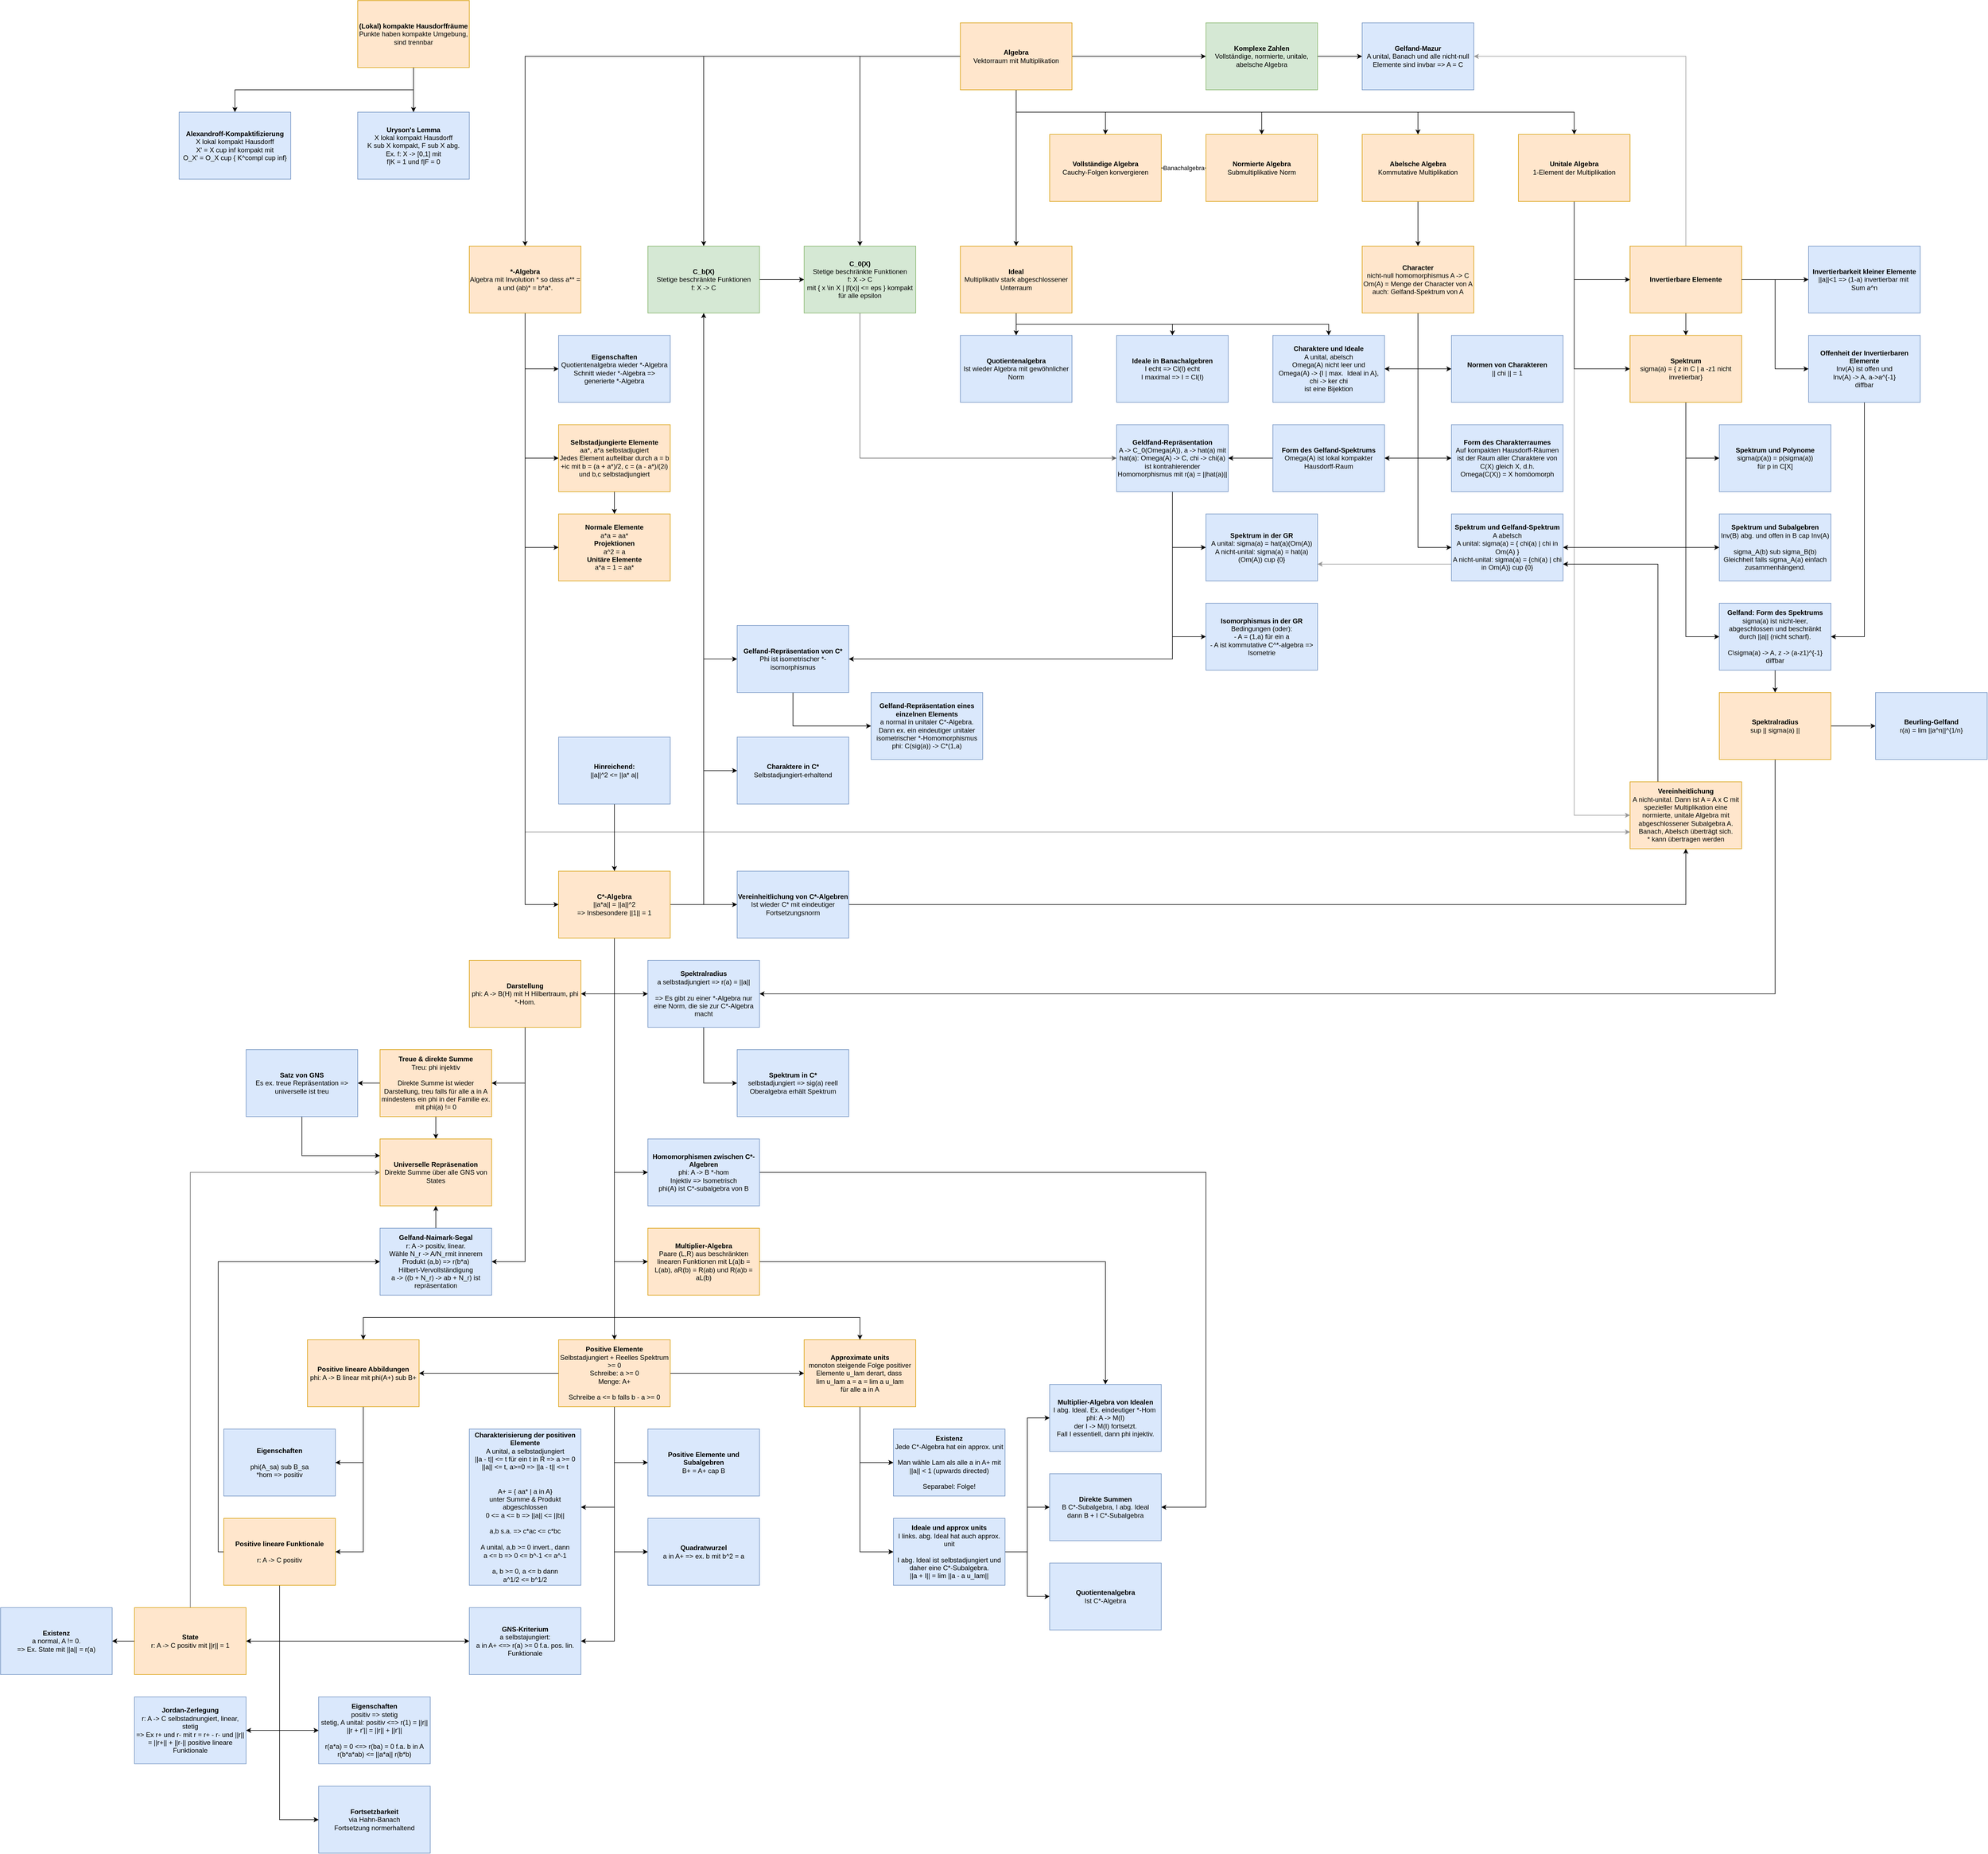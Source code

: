 <mxfile>
    <diagram name="Page-1" id="dF9zNiTmWV5NtSTJ6i_N">
        <mxGraphModel dx="3049" dy="997" grid="1" gridSize="10" guides="1" tooltips="1" connect="1" arrows="1" fold="1" page="1" pageScale="1" pageWidth="827" pageHeight="1169" math="0" shadow="0">
            <root>
                <mxCell id="0"/>
                <mxCell id="1" parent="0"/>
                <mxCell id="5iDYhahTG-n2GmT-U_uV-81" style="edgeStyle=orthogonalEdgeStyle;rounded=0;orthogonalLoop=1;jettySize=auto;html=1;exitX=0.5;exitY=1;exitDx=0;exitDy=0;entryX=0;entryY=0.5;entryDx=0;entryDy=0;strokeColor=#999999;" parent="1" source="5iDYhahTG-n2GmT-U_uV-4" target="5iDYhahTG-n2GmT-U_uV-80" edge="1">
                    <mxGeometry relative="1" as="geometry"/>
                </mxCell>
                <mxCell id="5iDYhahTG-n2GmT-U_uV-39" style="edgeStyle=orthogonalEdgeStyle;rounded=0;orthogonalLoop=1;jettySize=auto;html=1;exitX=0.5;exitY=0;exitDx=0;exitDy=0;entryX=1;entryY=0.5;entryDx=0;entryDy=0;strokeColor=#999999;" parent="1" source="5iDYhahTG-n2GmT-U_uV-19" target="5iDYhahTG-n2GmT-U_uV-37" edge="1">
                    <mxGeometry relative="1" as="geometry"/>
                </mxCell>
                <mxCell id="5iDYhahTG-n2GmT-U_uV-7" style="edgeStyle=orthogonalEdgeStyle;rounded=0;orthogonalLoop=1;jettySize=auto;html=1;exitX=0.5;exitY=1;exitDx=0;exitDy=0;entryX=0.5;entryY=0;entryDx=0;entryDy=0;" parent="1" source="5iDYhahTG-n2GmT-U_uV-2" target="5iDYhahTG-n2GmT-U_uV-6" edge="1">
                    <mxGeometry relative="1" as="geometry"/>
                </mxCell>
                <mxCell id="5iDYhahTG-n2GmT-U_uV-8" style="edgeStyle=orthogonalEdgeStyle;rounded=0;orthogonalLoop=1;jettySize=auto;html=1;exitX=0.5;exitY=1;exitDx=0;exitDy=0;entryX=0.5;entryY=0;entryDx=0;entryDy=0;" parent="1" source="5iDYhahTG-n2GmT-U_uV-2" target="5iDYhahTG-n2GmT-U_uV-3" edge="1">
                    <mxGeometry relative="1" as="geometry"/>
                </mxCell>
                <mxCell id="5iDYhahTG-n2GmT-U_uV-9" style="edgeStyle=orthogonalEdgeStyle;rounded=0;orthogonalLoop=1;jettySize=auto;html=1;exitX=0.5;exitY=1;exitDx=0;exitDy=0;entryX=0.5;entryY=0;entryDx=0;entryDy=0;" parent="1" source="5iDYhahTG-n2GmT-U_uV-2" target="5iDYhahTG-n2GmT-U_uV-4" edge="1">
                    <mxGeometry relative="1" as="geometry"/>
                </mxCell>
                <mxCell id="5iDYhahTG-n2GmT-U_uV-10" style="edgeStyle=orthogonalEdgeStyle;rounded=0;orthogonalLoop=1;jettySize=auto;html=1;exitX=0.5;exitY=1;exitDx=0;exitDy=0;entryX=0.5;entryY=0;entryDx=0;entryDy=0;" parent="1" source="5iDYhahTG-n2GmT-U_uV-2" target="5iDYhahTG-n2GmT-U_uV-5" edge="1">
                    <mxGeometry relative="1" as="geometry"/>
                </mxCell>
                <mxCell id="5iDYhahTG-n2GmT-U_uV-16" style="edgeStyle=orthogonalEdgeStyle;rounded=0;orthogonalLoop=1;jettySize=auto;html=1;exitX=0.5;exitY=1;exitDx=0;exitDy=0;entryX=0.5;entryY=0;entryDx=0;entryDy=0;" parent="1" source="5iDYhahTG-n2GmT-U_uV-2" target="5iDYhahTG-n2GmT-U_uV-15" edge="1">
                    <mxGeometry relative="1" as="geometry"/>
                </mxCell>
                <mxCell id="5iDYhahTG-n2GmT-U_uV-36" style="edgeStyle=orthogonalEdgeStyle;rounded=0;orthogonalLoop=1;jettySize=auto;html=1;exitX=1;exitY=0.5;exitDx=0;exitDy=0;entryX=0;entryY=0.5;entryDx=0;entryDy=0;" parent="1" source="5iDYhahTG-n2GmT-U_uV-2" target="5iDYhahTG-n2GmT-U_uV-35" edge="1">
                    <mxGeometry relative="1" as="geometry"/>
                </mxCell>
                <mxCell id="5iDYhahTG-n2GmT-U_uV-46" style="edgeStyle=orthogonalEdgeStyle;rounded=0;orthogonalLoop=1;jettySize=auto;html=1;exitX=0;exitY=0.5;exitDx=0;exitDy=0;entryX=0.5;entryY=0;entryDx=0;entryDy=0;" parent="1" source="5iDYhahTG-n2GmT-U_uV-2" target="5iDYhahTG-n2GmT-U_uV-49" edge="1">
                    <mxGeometry relative="1" as="geometry">
                        <mxPoint x="-100" y="520" as="targetPoint"/>
                    </mxGeometry>
                </mxCell>
                <mxCell id="5iDYhahTG-n2GmT-U_uV-48" style="edgeStyle=orthogonalEdgeStyle;rounded=0;orthogonalLoop=1;jettySize=auto;html=1;exitX=0;exitY=0.5;exitDx=0;exitDy=0;entryX=0.5;entryY=0;entryDx=0;entryDy=0;" parent="1" source="5iDYhahTG-n2GmT-U_uV-2" target="5iDYhahTG-n2GmT-U_uV-47" edge="1">
                    <mxGeometry relative="1" as="geometry"/>
                </mxCell>
                <mxCell id="29DH_wFcI-IRwRgDiUtB-2" style="edgeStyle=orthogonalEdgeStyle;rounded=0;orthogonalLoop=1;jettySize=auto;html=1;exitX=0;exitY=0.5;exitDx=0;exitDy=0;entryX=0.5;entryY=0;entryDx=0;entryDy=0;" parent="1" source="5iDYhahTG-n2GmT-U_uV-2" target="29DH_wFcI-IRwRgDiUtB-1" edge="1">
                    <mxGeometry relative="1" as="geometry"/>
                </mxCell>
                <mxCell id="5iDYhahTG-n2GmT-U_uV-2" value="&lt;b&gt;Algebra&lt;br&gt;&lt;/b&gt;Vektorraum mit Multiplikation" style="rounded=0;whiteSpace=wrap;html=1;fillColor=#ffe6cc;strokeColor=#d79b00;" parent="1" vertex="1">
                    <mxGeometry x="80" y="120" width="200" height="120" as="geometry"/>
                </mxCell>
                <mxCell id="5iDYhahTG-n2GmT-U_uV-3" value="&lt;b&gt;Normierte Algebra&lt;br&gt;&lt;/b&gt;Submultiplikative Norm" style="rounded=0;whiteSpace=wrap;html=1;fillColor=#ffe6cc;strokeColor=#d79b00;" parent="1" vertex="1">
                    <mxGeometry x="520" y="320" width="200" height="120" as="geometry"/>
                </mxCell>
                <mxCell id="5iDYhahTG-n2GmT-U_uV-20" style="edgeStyle=orthogonalEdgeStyle;rounded=0;orthogonalLoop=1;jettySize=auto;html=1;exitX=0.5;exitY=1;exitDx=0;exitDy=0;entryX=0;entryY=0.5;entryDx=0;entryDy=0;" parent="1" source="5iDYhahTG-n2GmT-U_uV-4" target="5iDYhahTG-n2GmT-U_uV-19" edge="1">
                    <mxGeometry relative="1" as="geometry"/>
                </mxCell>
                <mxCell id="5iDYhahTG-n2GmT-U_uV-23" style="edgeStyle=orthogonalEdgeStyle;rounded=0;orthogonalLoop=1;jettySize=auto;html=1;exitX=0.5;exitY=1;exitDx=0;exitDy=0;entryX=0;entryY=0.5;entryDx=0;entryDy=0;" parent="1" source="5iDYhahTG-n2GmT-U_uV-4" target="5iDYhahTG-n2GmT-U_uV-21" edge="1">
                    <mxGeometry relative="1" as="geometry"/>
                </mxCell>
                <mxCell id="5iDYhahTG-n2GmT-U_uV-4" value="&lt;b&gt;Unitale Algebra&lt;br&gt;&lt;/b&gt;1-Element der Multiplikation" style="rounded=0;whiteSpace=wrap;html=1;fillColor=#ffe6cc;strokeColor=#d79b00;" parent="1" vertex="1">
                    <mxGeometry x="1080" y="320" width="200" height="120" as="geometry"/>
                </mxCell>
                <mxCell id="5iDYhahTG-n2GmT-U_uV-55" style="edgeStyle=orthogonalEdgeStyle;rounded=0;orthogonalLoop=1;jettySize=auto;html=1;exitX=0.5;exitY=1;exitDx=0;exitDy=0;entryX=0.5;entryY=0;entryDx=0;entryDy=0;" parent="1" source="5iDYhahTG-n2GmT-U_uV-5" target="5iDYhahTG-n2GmT-U_uV-54" edge="1">
                    <mxGeometry relative="1" as="geometry"/>
                </mxCell>
                <mxCell id="5iDYhahTG-n2GmT-U_uV-5" value="&lt;b&gt;Abelsche Algebra&lt;br&gt;&lt;/b&gt;Kommutative Multiplikation" style="rounded=0;whiteSpace=wrap;html=1;fillColor=#ffe6cc;strokeColor=#d79b00;" parent="1" vertex="1">
                    <mxGeometry x="800" y="320" width="200" height="120" as="geometry"/>
                </mxCell>
                <mxCell id="5iDYhahTG-n2GmT-U_uV-6" value="&lt;b&gt;Vollständige Algebra&lt;br&gt;&lt;/b&gt;Cauchy-Folgen konvergieren" style="rounded=0;whiteSpace=wrap;html=1;fillColor=#ffe6cc;strokeColor=#d79b00;" parent="1" vertex="1">
                    <mxGeometry x="240" y="320" width="200" height="120" as="geometry"/>
                </mxCell>
                <mxCell id="5iDYhahTG-n2GmT-U_uV-12" value="" style="endArrow=none;html=1;rounded=0;exitX=1;exitY=0.5;exitDx=0;exitDy=0;entryX=0;entryY=0.5;entryDx=0;entryDy=0;" parent="1" source="5iDYhahTG-n2GmT-U_uV-6" target="5iDYhahTG-n2GmT-U_uV-3" edge="1">
                    <mxGeometry width="50" height="50" relative="1" as="geometry">
                        <mxPoint x="480" y="400" as="sourcePoint"/>
                        <mxPoint x="530" y="350" as="targetPoint"/>
                    </mxGeometry>
                </mxCell>
                <mxCell id="5iDYhahTG-n2GmT-U_uV-13" value="Banachalgebra" style="edgeLabel;html=1;align=center;verticalAlign=middle;resizable=0;points=[];" parent="5iDYhahTG-n2GmT-U_uV-12" vertex="1" connectable="0">
                    <mxGeometry x="0.35" y="-1" relative="1" as="geometry">
                        <mxPoint x="-14" y="-1" as="offset"/>
                    </mxGeometry>
                </mxCell>
                <mxCell id="5iDYhahTG-n2GmT-U_uV-87" style="edgeStyle=orthogonalEdgeStyle;rounded=0;orthogonalLoop=1;jettySize=auto;html=1;exitX=0.5;exitY=1;exitDx=0;exitDy=0;entryX=0.5;entryY=0;entryDx=0;entryDy=0;" parent="1" source="5iDYhahTG-n2GmT-U_uV-15" target="5iDYhahTG-n2GmT-U_uV-17" edge="1">
                    <mxGeometry relative="1" as="geometry"/>
                </mxCell>
                <mxCell id="5iDYhahTG-n2GmT-U_uV-88" style="edgeStyle=orthogonalEdgeStyle;rounded=0;orthogonalLoop=1;jettySize=auto;html=1;exitX=0.5;exitY=1;exitDx=0;exitDy=0;entryX=0.5;entryY=0;entryDx=0;entryDy=0;" parent="1" source="5iDYhahTG-n2GmT-U_uV-15" target="5iDYhahTG-n2GmT-U_uV-51" edge="1">
                    <mxGeometry relative="1" as="geometry"/>
                </mxCell>
                <mxCell id="5iDYhahTG-n2GmT-U_uV-89" style="edgeStyle=orthogonalEdgeStyle;rounded=0;orthogonalLoop=1;jettySize=auto;html=1;exitX=0.5;exitY=1;exitDx=0;exitDy=0;entryX=0.5;entryY=0;entryDx=0;entryDy=0;" parent="1" source="5iDYhahTG-n2GmT-U_uV-15" target="5iDYhahTG-n2GmT-U_uV-58" edge="1">
                    <mxGeometry relative="1" as="geometry"/>
                </mxCell>
                <mxCell id="5iDYhahTG-n2GmT-U_uV-15" value="&lt;b&gt;Ideal&lt;br&gt;&lt;/b&gt;Multiplikativ stark abgeschlossener Unterraum" style="rounded=0;whiteSpace=wrap;html=1;fillColor=#ffe6cc;strokeColor=#d79b00;" parent="1" vertex="1">
                    <mxGeometry x="80" y="520" width="200" height="120" as="geometry"/>
                </mxCell>
                <mxCell id="5iDYhahTG-n2GmT-U_uV-17" value="&lt;b&gt;Quotientenalgebra&lt;br&gt;&lt;/b&gt;Ist wieder Algebra mit gewöhnlicher Norm" style="rounded=0;whiteSpace=wrap;html=1;fillColor=#dae8fc;strokeColor=#6c8ebf;" parent="1" vertex="1">
                    <mxGeometry x="80" y="680" width="200" height="120" as="geometry"/>
                </mxCell>
                <mxCell id="5iDYhahTG-n2GmT-U_uV-22" style="edgeStyle=orthogonalEdgeStyle;rounded=0;orthogonalLoop=1;jettySize=auto;html=1;exitX=0.5;exitY=1;exitDx=0;exitDy=0;entryX=0.5;entryY=0;entryDx=0;entryDy=0;" parent="1" source="5iDYhahTG-n2GmT-U_uV-19" target="5iDYhahTG-n2GmT-U_uV-21" edge="1">
                    <mxGeometry relative="1" as="geometry"/>
                </mxCell>
                <mxCell id="5iDYhahTG-n2GmT-U_uV-19" value="&lt;b&gt;Invertierbare Elemente&lt;/b&gt;" style="rounded=0;whiteSpace=wrap;html=1;fillColor=#ffe6cc;strokeColor=#d79b00;" parent="1" vertex="1">
                    <mxGeometry x="1280" y="520" width="200" height="120" as="geometry"/>
                </mxCell>
                <mxCell id="5iDYhahTG-n2GmT-U_uV-25" style="edgeStyle=orthogonalEdgeStyle;rounded=0;orthogonalLoop=1;jettySize=auto;html=1;exitX=0.5;exitY=1;exitDx=0;exitDy=0;entryX=0;entryY=0.5;entryDx=0;entryDy=0;" parent="1" source="5iDYhahTG-n2GmT-U_uV-21" target="5iDYhahTG-n2GmT-U_uV-24" edge="1">
                    <mxGeometry relative="1" as="geometry"/>
                </mxCell>
                <mxCell id="5iDYhahTG-n2GmT-U_uV-27" style="edgeStyle=orthogonalEdgeStyle;rounded=0;orthogonalLoop=1;jettySize=auto;html=1;exitX=1;exitY=0.5;exitDx=0;exitDy=0;entryX=0;entryY=0.5;entryDx=0;entryDy=0;" parent="1" source="5iDYhahTG-n2GmT-U_uV-19" target="5iDYhahTG-n2GmT-U_uV-26" edge="1">
                    <mxGeometry relative="1" as="geometry"/>
                </mxCell>
                <mxCell id="5iDYhahTG-n2GmT-U_uV-29" style="edgeStyle=orthogonalEdgeStyle;rounded=0;orthogonalLoop=1;jettySize=auto;html=1;exitX=1;exitY=0.5;exitDx=0;exitDy=0;entryX=0;entryY=0.5;entryDx=0;entryDy=0;" parent="1" source="5iDYhahTG-n2GmT-U_uV-19" target="5iDYhahTG-n2GmT-U_uV-28" edge="1">
                    <mxGeometry relative="1" as="geometry"/>
                </mxCell>
                <mxCell id="5iDYhahTG-n2GmT-U_uV-31" style="edgeStyle=orthogonalEdgeStyle;rounded=0;orthogonalLoop=1;jettySize=auto;html=1;exitX=0.5;exitY=1;exitDx=0;exitDy=0;entryX=0;entryY=0.5;entryDx=0;entryDy=0;" parent="1" source="5iDYhahTG-n2GmT-U_uV-21" target="5iDYhahTG-n2GmT-U_uV-30" edge="1">
                    <mxGeometry relative="1" as="geometry"/>
                </mxCell>
                <mxCell id="5iDYhahTG-n2GmT-U_uV-43" style="edgeStyle=orthogonalEdgeStyle;rounded=0;orthogonalLoop=1;jettySize=auto;html=1;exitX=0.5;exitY=1;exitDx=0;exitDy=0;entryX=0;entryY=0.5;entryDx=0;entryDy=0;" parent="1" source="5iDYhahTG-n2GmT-U_uV-21" target="5iDYhahTG-n2GmT-U_uV-42" edge="1">
                    <mxGeometry relative="1" as="geometry"/>
                </mxCell>
                <mxCell id="5iDYhahTG-n2GmT-U_uV-77" style="edgeStyle=orthogonalEdgeStyle;rounded=0;orthogonalLoop=1;jettySize=auto;html=1;exitX=0.5;exitY=1;exitDx=0;exitDy=0;entryX=1;entryY=0.5;entryDx=0;entryDy=0;" parent="1" source="5iDYhahTG-n2GmT-U_uV-21" target="5iDYhahTG-n2GmT-U_uV-65" edge="1">
                    <mxGeometry relative="1" as="geometry"/>
                </mxCell>
                <mxCell id="5iDYhahTG-n2GmT-U_uV-21" value="&lt;b&gt;Spektrum&lt;br&gt;&lt;/b&gt;sigma(a) = { z in C | a -z1 nicht invetierbar}" style="rounded=0;whiteSpace=wrap;html=1;fillColor=#ffe6cc;strokeColor=#d79b00;" parent="1" vertex="1">
                    <mxGeometry x="1280" y="680" width="200" height="120" as="geometry"/>
                </mxCell>
                <mxCell id="5iDYhahTG-n2GmT-U_uV-24" value="&lt;b&gt;Spektrum und Polynome&lt;br&gt;&lt;/b&gt;sigma(p(a)) = p(sigma(a))&lt;br&gt;für p in C[X]" style="rounded=0;whiteSpace=wrap;html=1;fillColor=#dae8fc;strokeColor=#6c8ebf;" parent="1" vertex="1">
                    <mxGeometry x="1440" y="840" width="200" height="120" as="geometry"/>
                </mxCell>
                <mxCell id="5iDYhahTG-n2GmT-U_uV-26" value="&lt;b&gt;Invertierbarkeit kleiner Elemente&lt;br&gt;&lt;/b&gt;||a||&amp;lt;1 =&amp;gt; (1-a) invertierbar mit&amp;nbsp;&lt;br&gt;Sum a^n" style="rounded=0;whiteSpace=wrap;html=1;fillColor=#dae8fc;strokeColor=#6c8ebf;" parent="1" vertex="1">
                    <mxGeometry x="1600" y="520" width="200" height="120" as="geometry"/>
                </mxCell>
                <mxCell id="5iDYhahTG-n2GmT-U_uV-32" style="edgeStyle=orthogonalEdgeStyle;rounded=0;orthogonalLoop=1;jettySize=auto;html=1;exitX=0.5;exitY=1;exitDx=0;exitDy=0;entryX=1;entryY=0.5;entryDx=0;entryDy=0;" parent="1" source="5iDYhahTG-n2GmT-U_uV-28" target="5iDYhahTG-n2GmT-U_uV-30" edge="1">
                    <mxGeometry relative="1" as="geometry"/>
                </mxCell>
                <mxCell id="5iDYhahTG-n2GmT-U_uV-28" value="&lt;b&gt;Offenheit der Invertierbaren Elemente&lt;br&gt;&lt;/b&gt;Inv(A) ist offen und &lt;br&gt;Inv(A) -&amp;gt; A, a-&amp;gt;a^{-1}&lt;br&gt;diffbar" style="rounded=0;whiteSpace=wrap;html=1;fillColor=#dae8fc;strokeColor=#6c8ebf;" parent="1" vertex="1">
                    <mxGeometry x="1600" y="680" width="200" height="120" as="geometry"/>
                </mxCell>
                <mxCell id="5iDYhahTG-n2GmT-U_uV-34" style="edgeStyle=orthogonalEdgeStyle;rounded=0;orthogonalLoop=1;jettySize=auto;html=1;exitX=0.5;exitY=1;exitDx=0;exitDy=0;entryX=0.5;entryY=0;entryDx=0;entryDy=0;" parent="1" source="5iDYhahTG-n2GmT-U_uV-30" target="5iDYhahTG-n2GmT-U_uV-33" edge="1">
                    <mxGeometry relative="1" as="geometry"/>
                </mxCell>
                <mxCell id="5iDYhahTG-n2GmT-U_uV-30" value="&lt;b&gt;Gelfand: Form des Spektrums&lt;br&gt;&lt;/b&gt;sigma(a) ist nicht-leer, abgeschlossen und beschränkt durch ||a|| (nicht scharf).&lt;br&gt;&lt;br&gt;C\sigma(a) -&amp;gt; A, z -&amp;gt; (a-z1)^{-1} diffbar" style="rounded=0;whiteSpace=wrap;html=1;fillColor=#dae8fc;strokeColor=#6c8ebf;" parent="1" vertex="1">
                    <mxGeometry x="1440" y="1160" width="200" height="120" as="geometry"/>
                </mxCell>
                <mxCell id="5iDYhahTG-n2GmT-U_uV-79" style="edgeStyle=orthogonalEdgeStyle;rounded=0;orthogonalLoop=1;jettySize=auto;html=1;exitX=1;exitY=0.5;exitDx=0;exitDy=0;entryX=0;entryY=0.5;entryDx=0;entryDy=0;" parent="1" source="5iDYhahTG-n2GmT-U_uV-33" target="5iDYhahTG-n2GmT-U_uV-40" edge="1">
                    <mxGeometry relative="1" as="geometry"/>
                </mxCell>
                <mxCell id="29DH_wFcI-IRwRgDiUtB-14" style="edgeStyle=orthogonalEdgeStyle;rounded=0;orthogonalLoop=1;jettySize=auto;html=1;exitX=0.5;exitY=1;exitDx=0;exitDy=0;entryX=1;entryY=0.5;entryDx=0;entryDy=0;" parent="1" source="5iDYhahTG-n2GmT-U_uV-33" target="29DH_wFcI-IRwRgDiUtB-15" edge="1">
                    <mxGeometry relative="1" as="geometry">
                        <mxPoint x="-160" y="1400" as="targetPoint"/>
                    </mxGeometry>
                </mxCell>
                <mxCell id="5iDYhahTG-n2GmT-U_uV-33" value="&lt;b&gt;Spektralradius&lt;br&gt;&lt;/b&gt;sup || sigma(a) ||" style="rounded=0;whiteSpace=wrap;html=1;fillColor=#ffe6cc;strokeColor=#d79b00;" parent="1" vertex="1">
                    <mxGeometry x="1440" y="1320" width="200" height="120" as="geometry"/>
                </mxCell>
                <mxCell id="5iDYhahTG-n2GmT-U_uV-38" style="edgeStyle=orthogonalEdgeStyle;rounded=0;orthogonalLoop=1;jettySize=auto;html=1;exitX=1;exitY=0.5;exitDx=0;exitDy=0;entryX=0;entryY=0.5;entryDx=0;entryDy=0;" parent="1" source="5iDYhahTG-n2GmT-U_uV-35" target="5iDYhahTG-n2GmT-U_uV-37" edge="1">
                    <mxGeometry relative="1" as="geometry"/>
                </mxCell>
                <mxCell id="5iDYhahTG-n2GmT-U_uV-35" value="&lt;b&gt;Komplexe Zahlen&lt;br&gt;&lt;/b&gt;Vollständige, normierte, unitale, abelsche Algebra" style="rounded=0;whiteSpace=wrap;html=1;fillColor=#d5e8d4;strokeColor=#82b366;" parent="1" vertex="1">
                    <mxGeometry x="520" y="120" width="200" height="120" as="geometry"/>
                </mxCell>
                <mxCell id="5iDYhahTG-n2GmT-U_uV-37" value="&lt;b&gt;Gelfand-Mazur&lt;br&gt;&lt;/b&gt;A unital, Banach und alle nicht-null Elemente sind invbar =&amp;gt; A = C" style="rounded=0;whiteSpace=wrap;html=1;fillColor=#dae8fc;strokeColor=#6c8ebf;" parent="1" vertex="1">
                    <mxGeometry x="800" y="120" width="200" height="120" as="geometry"/>
                </mxCell>
                <mxCell id="5iDYhahTG-n2GmT-U_uV-40" value="&lt;b&gt;Beurling-Gelfand&lt;br&gt;&lt;/b&gt;r(a) = lim ||a^n||^{1/n}" style="rounded=0;whiteSpace=wrap;html=1;fillColor=#dae8fc;strokeColor=#6c8ebf;" parent="1" vertex="1">
                    <mxGeometry x="1720" y="1320" width="200" height="120" as="geometry"/>
                </mxCell>
                <mxCell id="5iDYhahTG-n2GmT-U_uV-42" value="&lt;b&gt;Spektrum und Subalgebren&lt;br&gt;&lt;/b&gt;Inv(B) abg. und offen in B cap Inv(A)&lt;br&gt;&lt;br&gt;sigma_A(b) sub sigma_B(b)&lt;br&gt;Gleichheit falls sigma_A(a) einfach zusammenhängend." style="rounded=0;whiteSpace=wrap;html=1;fillColor=#dae8fc;strokeColor=#6c8ebf;" parent="1" vertex="1">
                    <mxGeometry x="1440" y="1000" width="200" height="120" as="geometry"/>
                </mxCell>
                <mxCell id="5iDYhahTG-n2GmT-U_uV-50" style="edgeStyle=orthogonalEdgeStyle;rounded=0;orthogonalLoop=1;jettySize=auto;html=1;exitX=1;exitY=0.5;exitDx=0;exitDy=0;entryX=0;entryY=0.5;entryDx=0;entryDy=0;" parent="1" source="5iDYhahTG-n2GmT-U_uV-47" target="5iDYhahTG-n2GmT-U_uV-49" edge="1">
                    <mxGeometry relative="1" as="geometry"/>
                </mxCell>
                <mxCell id="5iDYhahTG-n2GmT-U_uV-47" value="&lt;b&gt;C_b(X)&lt;br&gt;&lt;/b&gt;Stetige beschränkte Funktionen&lt;br&gt;f: X -&amp;gt; C" style="rounded=0;whiteSpace=wrap;html=1;fillColor=#d5e8d4;strokeColor=#82b366;" parent="1" vertex="1">
                    <mxGeometry x="-480" y="520" width="200" height="120" as="geometry"/>
                </mxCell>
                <mxCell id="5iDYhahTG-n2GmT-U_uV-91" style="edgeStyle=orthogonalEdgeStyle;rounded=0;orthogonalLoop=1;jettySize=auto;html=1;exitX=0.5;exitY=1;exitDx=0;exitDy=0;entryX=0;entryY=0.5;entryDx=0;entryDy=0;fillColor=#f5f5f5;strokeColor=#666666;" parent="1" source="5iDYhahTG-n2GmT-U_uV-49" target="5iDYhahTG-n2GmT-U_uV-85" edge="1">
                    <mxGeometry relative="1" as="geometry"/>
                </mxCell>
                <mxCell id="5iDYhahTG-n2GmT-U_uV-49" value="&lt;b&gt;C_0(X)&lt;br&gt;&lt;/b&gt;Stetige beschränkte Funktionen&lt;br&gt;f: X -&amp;gt; C&lt;br&gt;mit { x \in X | |f(x)| &amp;lt;= eps } kompakt für alle epsilon" style="rounded=0;whiteSpace=wrap;html=1;fillColor=#d5e8d4;strokeColor=#82b366;" parent="1" vertex="1">
                    <mxGeometry x="-200" y="520" width="200" height="120" as="geometry"/>
                </mxCell>
                <mxCell id="5iDYhahTG-n2GmT-U_uV-51" value="&lt;b&gt;Ideale in Banachalgebren&lt;br&gt;&lt;/b&gt;I echt =&amp;gt; Cl(I) echt&lt;br&gt;I maximal =&amp;gt; I = Cl(I)" style="rounded=0;whiteSpace=wrap;html=1;fillColor=#dae8fc;strokeColor=#6c8ebf;" parent="1" vertex="1">
                    <mxGeometry x="360" y="680" width="200" height="120" as="geometry"/>
                </mxCell>
                <mxCell id="5iDYhahTG-n2GmT-U_uV-60" style="edgeStyle=orthogonalEdgeStyle;rounded=0;orthogonalLoop=1;jettySize=auto;html=1;exitX=0.5;exitY=1;exitDx=0;exitDy=0;entryX=0;entryY=0.5;entryDx=0;entryDy=0;" parent="1" source="5iDYhahTG-n2GmT-U_uV-54" target="5iDYhahTG-n2GmT-U_uV-59" edge="1">
                    <mxGeometry relative="1" as="geometry"/>
                </mxCell>
                <mxCell id="5iDYhahTG-n2GmT-U_uV-64" style="edgeStyle=orthogonalEdgeStyle;rounded=0;orthogonalLoop=1;jettySize=auto;html=1;exitX=0.5;exitY=1;exitDx=0;exitDy=0;entryX=1;entryY=0.5;entryDx=0;entryDy=0;" parent="1" source="5iDYhahTG-n2GmT-U_uV-54" target="5iDYhahTG-n2GmT-U_uV-58" edge="1">
                    <mxGeometry relative="1" as="geometry"/>
                </mxCell>
                <mxCell id="5iDYhahTG-n2GmT-U_uV-66" style="edgeStyle=orthogonalEdgeStyle;rounded=0;orthogonalLoop=1;jettySize=auto;html=1;exitX=0.5;exitY=1;exitDx=0;exitDy=0;entryX=0;entryY=0.5;entryDx=0;entryDy=0;" parent="1" source="5iDYhahTG-n2GmT-U_uV-54" target="5iDYhahTG-n2GmT-U_uV-65" edge="1">
                    <mxGeometry relative="1" as="geometry"/>
                </mxCell>
                <mxCell id="5iDYhahTG-n2GmT-U_uV-86" style="edgeStyle=orthogonalEdgeStyle;rounded=0;orthogonalLoop=1;jettySize=auto;html=1;exitX=0.5;exitY=1;exitDx=0;exitDy=0;entryX=1;entryY=0.5;entryDx=0;entryDy=0;" parent="1" source="5iDYhahTG-n2GmT-U_uV-54" target="5iDYhahTG-n2GmT-U_uV-83" edge="1">
                    <mxGeometry relative="1" as="geometry"/>
                </mxCell>
                <mxCell id="19" style="edgeStyle=orthogonalEdgeStyle;rounded=0;html=1;exitX=0.5;exitY=1;exitDx=0;exitDy=0;entryX=0;entryY=0.5;entryDx=0;entryDy=0;elbow=vertical;" parent="1" source="5iDYhahTG-n2GmT-U_uV-54" target="18" edge="1">
                    <mxGeometry relative="1" as="geometry"/>
                </mxCell>
                <mxCell id="5iDYhahTG-n2GmT-U_uV-54" value="&lt;b&gt;Character&lt;br&gt;&lt;/b&gt;nicht-null homomorphismus A -&amp;gt; C&lt;br&gt;Om(A) = Menge der Character von A&lt;br&gt;auch: Gelfand-Spektrum von A" style="rounded=0;whiteSpace=wrap;html=1;fillColor=#ffe6cc;strokeColor=#d79b00;" parent="1" vertex="1">
                    <mxGeometry x="800" y="520" width="200" height="120" as="geometry"/>
                </mxCell>
                <mxCell id="5iDYhahTG-n2GmT-U_uV-58" value="&lt;b&gt;Charaktere und Ideale&lt;br&gt;&lt;/b&gt;A unital, abelsch&lt;br&gt;Omega(A) nicht leer und&lt;br&gt;Omega(A) -&amp;gt; {I | max.&amp;nbsp; Ideal in A}, chi -&amp;gt; ker chi&lt;br&gt;ist eine Bijektion" style="rounded=0;whiteSpace=wrap;html=1;fillColor=#dae8fc;strokeColor=#6c8ebf;" parent="1" vertex="1">
                    <mxGeometry x="640" y="680" width="200" height="120" as="geometry"/>
                </mxCell>
                <mxCell id="5iDYhahTG-n2GmT-U_uV-59" value="&lt;b&gt;Normen von Charakteren&lt;br&gt;&lt;/b&gt;|| chi || = 1" style="rounded=0;whiteSpace=wrap;html=1;fillColor=#dae8fc;strokeColor=#6c8ebf;" parent="1" vertex="1">
                    <mxGeometry x="960" y="680" width="200" height="120" as="geometry"/>
                </mxCell>
                <mxCell id="5iDYhahTG-n2GmT-U_uV-94" style="edgeStyle=orthogonalEdgeStyle;rounded=0;orthogonalLoop=1;jettySize=auto;html=1;exitX=0;exitY=0.75;exitDx=0;exitDy=0;entryX=1;entryY=0.75;entryDx=0;entryDy=0;strokeColor=#999999;" parent="1" source="5iDYhahTG-n2GmT-U_uV-65" target="5iDYhahTG-n2GmT-U_uV-92" edge="1">
                    <mxGeometry relative="1" as="geometry"/>
                </mxCell>
                <mxCell id="5iDYhahTG-n2GmT-U_uV-65" value="&lt;b&gt;Spektrum und Gelfand-Spektrum&lt;br&gt;&lt;/b&gt;A abelsch&lt;br&gt;A unital: sigma(a) = { chi(a) | chi in Om(A) }&lt;br&gt;A nicht-unital: sigma(a) = {chi(a) | chi in Om(A)} cup {0}" style="rounded=0;whiteSpace=wrap;html=1;fillColor=#dae8fc;strokeColor=#6c8ebf;" parent="1" vertex="1">
                    <mxGeometry x="960" y="1000" width="200" height="120" as="geometry"/>
                </mxCell>
                <mxCell id="5iDYhahTG-n2GmT-U_uV-82" style="edgeStyle=orthogonalEdgeStyle;rounded=0;orthogonalLoop=1;jettySize=auto;html=1;exitX=0.25;exitY=0;exitDx=0;exitDy=0;entryX=1;entryY=0.75;entryDx=0;entryDy=0;" parent="1" source="5iDYhahTG-n2GmT-U_uV-80" target="5iDYhahTG-n2GmT-U_uV-65" edge="1">
                    <mxGeometry relative="1" as="geometry"/>
                </mxCell>
                <mxCell id="5iDYhahTG-n2GmT-U_uV-80" value="&lt;b&gt;Vereinheitlichung&lt;br&gt;&lt;/b&gt;A nicht-unital. Dann ist A = A x C mit spezieller Multiplikation eine normierte, unitale Algebra mit abgeschlossener Subalgebra A.&lt;br&gt;Banach, Abelsch überträgt sich.&lt;br&gt;* kann übertragen werden" style="rounded=0;whiteSpace=wrap;html=1;fillColor=#ffe6cc;strokeColor=#d79b00;" parent="1" vertex="1">
                    <mxGeometry x="1280" y="1480" width="200" height="120" as="geometry"/>
                </mxCell>
                <mxCell id="5iDYhahTG-n2GmT-U_uV-90" style="edgeStyle=orthogonalEdgeStyle;rounded=0;orthogonalLoop=1;jettySize=auto;html=1;exitX=0;exitY=0.5;exitDx=0;exitDy=0;entryX=1;entryY=0.5;entryDx=0;entryDy=0;" parent="1" source="5iDYhahTG-n2GmT-U_uV-83" target="5iDYhahTG-n2GmT-U_uV-85" edge="1">
                    <mxGeometry relative="1" as="geometry"/>
                </mxCell>
                <mxCell id="5iDYhahTG-n2GmT-U_uV-83" value="&lt;b&gt;Form des Gelfand-Spektrums&lt;br&gt;&lt;/b&gt;Omega(A) ist lokal kompakter Hausdorff-Raum" style="rounded=0;whiteSpace=wrap;html=1;fillColor=#dae8fc;strokeColor=#6c8ebf;" parent="1" vertex="1">
                    <mxGeometry x="640" y="840" width="200" height="120" as="geometry"/>
                </mxCell>
                <mxCell id="5iDYhahTG-n2GmT-U_uV-93" style="edgeStyle=orthogonalEdgeStyle;rounded=0;orthogonalLoop=1;jettySize=auto;html=1;exitX=0.5;exitY=1;exitDx=0;exitDy=0;entryX=0;entryY=0.5;entryDx=0;entryDy=0;" parent="1" source="5iDYhahTG-n2GmT-U_uV-85" target="5iDYhahTG-n2GmT-U_uV-92" edge="1">
                    <mxGeometry relative="1" as="geometry"/>
                </mxCell>
                <mxCell id="5iDYhahTG-n2GmT-U_uV-96" style="edgeStyle=orthogonalEdgeStyle;rounded=0;orthogonalLoop=1;jettySize=auto;html=1;exitX=0.5;exitY=1;exitDx=0;exitDy=0;entryX=0;entryY=0.5;entryDx=0;entryDy=0;" parent="1" source="5iDYhahTG-n2GmT-U_uV-85" target="5iDYhahTG-n2GmT-U_uV-95" edge="1">
                    <mxGeometry relative="1" as="geometry"/>
                </mxCell>
                <mxCell id="15" style="edgeStyle=orthogonalEdgeStyle;rounded=0;html=1;exitX=0.5;exitY=1;exitDx=0;exitDy=0;entryX=1;entryY=0.5;entryDx=0;entryDy=0;elbow=vertical;" parent="1" source="5iDYhahTG-n2GmT-U_uV-85" target="13" edge="1">
                    <mxGeometry relative="1" as="geometry"/>
                </mxCell>
                <mxCell id="5iDYhahTG-n2GmT-U_uV-85" value="&lt;b&gt;Geldfand-Repräsentation&lt;br&gt;&lt;/b&gt;A -&amp;gt; C_0(Omega(A)), a -&amp;gt; hat(a) mit&lt;br&gt;hat(a): Omega(A) -&amp;gt; C, chi -&amp;gt; chi(a)&lt;br&gt;ist kontrahierender Homomorphismus mit r(a) = ||hat(a)||" style="rounded=0;whiteSpace=wrap;html=1;fillColor=#dae8fc;strokeColor=#6c8ebf;" parent="1" vertex="1">
                    <mxGeometry x="360" y="840" width="200" height="120" as="geometry"/>
                </mxCell>
                <mxCell id="5iDYhahTG-n2GmT-U_uV-92" value="&lt;b&gt;Spektrum in der GR&lt;br&gt;&lt;/b&gt;A unital: sigma(a) = hat(a)(Om(A))&lt;br&gt;A nicht-unital: sigma(a) = hat(a)(Om(A)) cup {0}" style="rounded=0;whiteSpace=wrap;html=1;fillColor=#dae8fc;strokeColor=#6c8ebf;" parent="1" vertex="1">
                    <mxGeometry x="520" y="1000" width="200" height="120" as="geometry"/>
                </mxCell>
                <mxCell id="5iDYhahTG-n2GmT-U_uV-95" value="&lt;b&gt;Isomorphismus in der GR&lt;br&gt;&lt;/b&gt;Bedingungen (oder):&lt;br&gt;- A = (1,a) für ein a&lt;br&gt;- A ist kommutative C^*-algebra =&amp;gt; Isometrie" style="rounded=0;whiteSpace=wrap;html=1;fillColor=#dae8fc;strokeColor=#6c8ebf;" parent="1" vertex="1">
                    <mxGeometry x="520" y="1160" width="200" height="120" as="geometry"/>
                </mxCell>
                <mxCell id="29DH_wFcI-IRwRgDiUtB-4" style="edgeStyle=orthogonalEdgeStyle;rounded=0;orthogonalLoop=1;jettySize=auto;html=1;exitX=0.5;exitY=1;exitDx=0;exitDy=0;entryX=0;entryY=0.5;entryDx=0;entryDy=0;" parent="1" source="29DH_wFcI-IRwRgDiUtB-1" target="29DH_wFcI-IRwRgDiUtB-3" edge="1">
                    <mxGeometry relative="1" as="geometry"/>
                </mxCell>
                <mxCell id="29DH_wFcI-IRwRgDiUtB-5" style="edgeStyle=orthogonalEdgeStyle;rounded=0;orthogonalLoop=1;jettySize=auto;html=1;exitX=0.5;exitY=1;exitDx=0;exitDy=0;entryX=0;entryY=0.75;entryDx=0;entryDy=0;strokeColor=#999999;" parent="1" source="29DH_wFcI-IRwRgDiUtB-1" target="5iDYhahTG-n2GmT-U_uV-80" edge="1">
                    <mxGeometry relative="1" as="geometry"/>
                </mxCell>
                <mxCell id="29DH_wFcI-IRwRgDiUtB-7" style="edgeStyle=orthogonalEdgeStyle;rounded=0;orthogonalLoop=1;jettySize=auto;html=1;exitX=0.5;exitY=1;exitDx=0;exitDy=0;entryX=0;entryY=0.5;entryDx=0;entryDy=0;" parent="1" source="29DH_wFcI-IRwRgDiUtB-1" target="29DH_wFcI-IRwRgDiUtB-6" edge="1">
                    <mxGeometry relative="1" as="geometry"/>
                </mxCell>
                <mxCell id="29DH_wFcI-IRwRgDiUtB-9" style="edgeStyle=orthogonalEdgeStyle;rounded=0;orthogonalLoop=1;jettySize=auto;html=1;exitX=0.5;exitY=1;exitDx=0;exitDy=0;entryX=0;entryY=0.5;entryDx=0;entryDy=0;" parent="1" source="29DH_wFcI-IRwRgDiUtB-1" target="29DH_wFcI-IRwRgDiUtB-8" edge="1">
                    <mxGeometry relative="1" as="geometry"/>
                </mxCell>
                <mxCell id="29DH_wFcI-IRwRgDiUtB-12" style="edgeStyle=orthogonalEdgeStyle;rounded=0;orthogonalLoop=1;jettySize=auto;html=1;exitX=0.5;exitY=1;exitDx=0;exitDy=0;entryX=0;entryY=0.5;entryDx=0;entryDy=0;" parent="1" source="29DH_wFcI-IRwRgDiUtB-1" target="29DH_wFcI-IRwRgDiUtB-11" edge="1">
                    <mxGeometry relative="1" as="geometry"/>
                </mxCell>
                <mxCell id="29DH_wFcI-IRwRgDiUtB-1" value="&lt;b&gt;*-Algebra&lt;br&gt;&lt;/b&gt;Algebra mit Involution * so dass a** = a und (ab)* = b*a*." style="rounded=0;whiteSpace=wrap;html=1;fillColor=#ffe6cc;strokeColor=#d79b00;" parent="1" vertex="1">
                    <mxGeometry x="-800" y="520" width="200" height="120" as="geometry"/>
                </mxCell>
                <mxCell id="29DH_wFcI-IRwRgDiUtB-3" value="&lt;b&gt;Eigenschaften&lt;br&gt;&lt;/b&gt;Quotientenalgebra wieder *-Algebra&lt;br&gt;Schnitt wieder *-Algebra =&amp;gt; generierte *-Algebra" style="rounded=0;whiteSpace=wrap;html=1;fillColor=#dae8fc;strokeColor=#6c8ebf;" parent="1" vertex="1">
                    <mxGeometry x="-640" y="680" width="200" height="120" as="geometry"/>
                </mxCell>
                <mxCell id="29DH_wFcI-IRwRgDiUtB-10" style="edgeStyle=orthogonalEdgeStyle;rounded=0;orthogonalLoop=1;jettySize=auto;html=1;exitX=0.5;exitY=1;exitDx=0;exitDy=0;entryX=0.5;entryY=0;entryDx=0;entryDy=0;" parent="1" source="29DH_wFcI-IRwRgDiUtB-6" target="29DH_wFcI-IRwRgDiUtB-8" edge="1">
                    <mxGeometry relative="1" as="geometry"/>
                </mxCell>
                <mxCell id="29DH_wFcI-IRwRgDiUtB-6" value="&lt;b&gt;Selbstadjungierte Elemente&lt;br&gt;&lt;/b&gt;aa*, a*a selbstadjugiert&lt;br&gt;Jedes Element aufteilbar durch a = b +ic mit b = (a + a*)/2, c = (a - a*)/(2i) und b,c selbstadjungiert" style="rounded=0;whiteSpace=wrap;html=1;fillColor=#ffe6cc;strokeColor=#d79b00;" parent="1" vertex="1">
                    <mxGeometry x="-640.0" y="840" width="200" height="120" as="geometry"/>
                </mxCell>
                <mxCell id="29DH_wFcI-IRwRgDiUtB-8" value="&lt;b&gt;Normale Elemente&lt;br&gt;&lt;/b&gt;a*a = aa*&lt;br&gt;&lt;b&gt;Projektionen&lt;/b&gt;&lt;br&gt;a^2 = a&lt;br&gt;&lt;b&gt;Unitäre Elemente&lt;br&gt;&lt;/b&gt;a*a = 1 = aa*" style="rounded=0;whiteSpace=wrap;html=1;fillColor=#ffe6cc;strokeColor=#d79b00;" parent="1" vertex="1">
                    <mxGeometry x="-640" y="1000" width="200" height="120" as="geometry"/>
                </mxCell>
                <mxCell id="29DH_wFcI-IRwRgDiUtB-13" style="edgeStyle=orthogonalEdgeStyle;rounded=0;orthogonalLoop=1;jettySize=auto;html=1;exitX=1;exitY=0.5;exitDx=0;exitDy=0;entryX=0.5;entryY=1;entryDx=0;entryDy=0;" parent="1" source="29DH_wFcI-IRwRgDiUtB-11" target="5iDYhahTG-n2GmT-U_uV-47" edge="1">
                    <mxGeometry relative="1" as="geometry"/>
                </mxCell>
                <mxCell id="29DH_wFcI-IRwRgDiUtB-16" style="edgeStyle=orthogonalEdgeStyle;rounded=0;orthogonalLoop=1;jettySize=auto;html=1;exitX=0.5;exitY=1;exitDx=0;exitDy=0;entryX=0;entryY=0.5;entryDx=0;entryDy=0;" parent="1" source="29DH_wFcI-IRwRgDiUtB-11" target="29DH_wFcI-IRwRgDiUtB-15" edge="1">
                    <mxGeometry relative="1" as="geometry"/>
                </mxCell>
                <mxCell id="7" style="edgeStyle=orthogonalEdgeStyle;rounded=0;html=1;exitX=1;exitY=0.5;exitDx=0;exitDy=0;entryX=0;entryY=0.5;entryDx=0;entryDy=0;elbow=vertical;" parent="1" source="29DH_wFcI-IRwRgDiUtB-11" target="6" edge="1">
                    <mxGeometry relative="1" as="geometry"/>
                </mxCell>
                <mxCell id="12" style="edgeStyle=orthogonalEdgeStyle;rounded=0;html=1;exitX=1;exitY=0.5;exitDx=0;exitDy=0;entryX=0;entryY=0.5;entryDx=0;entryDy=0;elbow=vertical;" parent="1" source="29DH_wFcI-IRwRgDiUtB-11" target="11" edge="1">
                    <mxGeometry relative="1" as="geometry">
                        <Array as="points">
                            <mxPoint x="-380" y="1700"/>
                            <mxPoint x="-380" y="1460"/>
                        </Array>
                    </mxGeometry>
                </mxCell>
                <mxCell id="14" style="edgeStyle=orthogonalEdgeStyle;rounded=0;html=1;exitX=1;exitY=0.5;exitDx=0;exitDy=0;entryX=0;entryY=0.5;entryDx=0;entryDy=0;elbow=vertical;" parent="1" source="29DH_wFcI-IRwRgDiUtB-11" target="13" edge="1">
                    <mxGeometry relative="1" as="geometry"/>
                </mxCell>
                <mxCell id="20" style="edgeStyle=orthogonalEdgeStyle;rounded=0;html=1;exitX=0.5;exitY=1;exitDx=0;exitDy=0;entryX=0;entryY=0.5;entryDx=0;entryDy=0;elbow=vertical;" parent="1" source="29DH_wFcI-IRwRgDiUtB-11" target="29DH_wFcI-IRwRgDiUtB-19" edge="1">
                    <mxGeometry relative="1" as="geometry"/>
                </mxCell>
                <mxCell id="22" style="edgeStyle=orthogonalEdgeStyle;rounded=0;html=1;exitX=0.5;exitY=1;exitDx=0;exitDy=0;entryX=0.5;entryY=0;entryDx=0;entryDy=0;elbow=vertical;" parent="1" source="29DH_wFcI-IRwRgDiUtB-11" target="21" edge="1">
                    <mxGeometry relative="1" as="geometry"/>
                </mxCell>
                <mxCell id="31" style="edgeStyle=orthogonalEdgeStyle;rounded=0;html=1;exitX=0.5;exitY=1;exitDx=0;exitDy=0;elbow=vertical;" parent="1" source="29DH_wFcI-IRwRgDiUtB-11" target="29" edge="1">
                    <mxGeometry relative="1" as="geometry">
                        <Array as="points">
                            <mxPoint x="-540" y="2440"/>
                            <mxPoint x="-100" y="2440"/>
                        </Array>
                    </mxGeometry>
                </mxCell>
                <mxCell id="40" style="edgeStyle=orthogonalEdgeStyle;rounded=0;html=1;exitX=0.5;exitY=1;exitDx=0;exitDy=0;entryX=0;entryY=0.5;entryDx=0;entryDy=0;elbow=vertical;" parent="1" source="29DH_wFcI-IRwRgDiUtB-11" target="39" edge="1">
                    <mxGeometry relative="1" as="geometry"/>
                </mxCell>
                <mxCell id="49" style="edgeStyle=orthogonalEdgeStyle;html=1;exitX=0.5;exitY=1;exitDx=0;exitDy=0;entryX=0.5;entryY=0;entryDx=0;entryDy=0;rounded=0;" parent="1" source="29DH_wFcI-IRwRgDiUtB-11" target="47" edge="1">
                    <mxGeometry relative="1" as="geometry">
                        <Array as="points">
                            <mxPoint x="-540" y="2440"/>
                            <mxPoint x="-990" y="2440"/>
                        </Array>
                    </mxGeometry>
                </mxCell>
                <mxCell id="66" style="edgeStyle=orthogonalEdgeStyle;rounded=0;html=1;exitX=0.5;exitY=1;exitDx=0;exitDy=0;entryX=1;entryY=0.5;entryDx=0;entryDy=0;" parent="1" source="29DH_wFcI-IRwRgDiUtB-11" target="65" edge="1">
                    <mxGeometry relative="1" as="geometry"/>
                </mxCell>
                <mxCell id="29DH_wFcI-IRwRgDiUtB-11" value="&lt;b&gt;C*-Algebra&lt;br&gt;&lt;/b&gt;||a*a|| = ||a||^2&lt;br&gt;=&amp;gt; Insbesondere ||1|| = 1" style="rounded=0;whiteSpace=wrap;html=1;fillColor=#ffe6cc;strokeColor=#d79b00;" parent="1" vertex="1">
                    <mxGeometry x="-640" y="1640" width="200" height="120" as="geometry"/>
                </mxCell>
                <mxCell id="10" style="edgeStyle=orthogonalEdgeStyle;rounded=0;html=1;exitX=0.5;exitY=1;exitDx=0;exitDy=0;entryX=0;entryY=0.5;entryDx=0;entryDy=0;elbow=vertical;" parent="1" source="29DH_wFcI-IRwRgDiUtB-15" target="9" edge="1">
                    <mxGeometry relative="1" as="geometry"/>
                </mxCell>
                <mxCell id="29DH_wFcI-IRwRgDiUtB-15" value="&lt;b&gt;Spektralradius&lt;br&gt;&lt;/b&gt;a selbstadjungiert =&amp;gt; r(a) = ||a||&lt;br&gt;&lt;br&gt;=&amp;gt; Es gibt zu einer *-Algebra nur eine Norm, die sie zur C*-Algebra macht" style="rounded=0;whiteSpace=wrap;html=1;fillColor=#dae8fc;strokeColor=#6c8ebf;" parent="1" vertex="1">
                    <mxGeometry x="-480.0" y="1800" width="200" height="120" as="geometry"/>
                </mxCell>
                <mxCell id="29DH_wFcI-IRwRgDiUtB-18" style="edgeStyle=orthogonalEdgeStyle;rounded=0;orthogonalLoop=1;jettySize=auto;html=1;exitX=0.5;exitY=1;exitDx=0;exitDy=0;entryX=0.5;entryY=0;entryDx=0;entryDy=0;" parent="1" source="29DH_wFcI-IRwRgDiUtB-17" target="29DH_wFcI-IRwRgDiUtB-11" edge="1">
                    <mxGeometry relative="1" as="geometry"/>
                </mxCell>
                <mxCell id="29DH_wFcI-IRwRgDiUtB-17" value="&lt;b&gt;Hinreichend:&lt;br&gt;&lt;/b&gt;||a||^2 &amp;lt;= ||a* a||" style="rounded=0;whiteSpace=wrap;html=1;fillColor=#dae8fc;strokeColor=#6c8ebf;" parent="1" vertex="1">
                    <mxGeometry x="-640.0" y="1400" width="200" height="120" as="geometry"/>
                </mxCell>
                <mxCell id="45" style="edgeStyle=orthogonalEdgeStyle;rounded=0;html=1;exitX=1;exitY=0.5;exitDx=0;exitDy=0;entryX=0.5;entryY=0;entryDx=0;entryDy=0;elbow=vertical;" parent="1" source="29DH_wFcI-IRwRgDiUtB-19" target="44" edge="1">
                    <mxGeometry relative="1" as="geometry"/>
                </mxCell>
                <mxCell id="29DH_wFcI-IRwRgDiUtB-19" value="&lt;b&gt;Multiplier-Algebra&lt;br&gt;&lt;/b&gt;Paare (L,R) aus beschränkten linearen Funktionen mit L(a)b = L(ab), aR(b) = R(ab) und R(a)b = aL(b)" style="rounded=0;whiteSpace=wrap;html=1;fillColor=#ffe6cc;strokeColor=#d79b00;" parent="1" vertex="1">
                    <mxGeometry x="-480" y="2280" width="200" height="120" as="geometry"/>
                </mxCell>
                <mxCell id="8" style="edgeStyle=orthogonalEdgeStyle;rounded=0;html=1;exitX=1;exitY=0.5;exitDx=0;exitDy=0;entryX=0.5;entryY=1;entryDx=0;entryDy=0;elbow=vertical;" parent="1" source="6" target="5iDYhahTG-n2GmT-U_uV-80" edge="1">
                    <mxGeometry relative="1" as="geometry"/>
                </mxCell>
                <mxCell id="6" value="&lt;b&gt;Vereinheitlichung von C*-Algebren&lt;br&gt;&lt;/b&gt;Ist wieder C* mit eindeutiger Fortsetzungsnorm" style="rounded=0;whiteSpace=wrap;html=1;fillColor=#dae8fc;strokeColor=#6c8ebf;" parent="1" vertex="1">
                    <mxGeometry x="-320" y="1640" width="200" height="120" as="geometry"/>
                </mxCell>
                <mxCell id="9" value="&lt;b&gt;Spektrum in C*&lt;br&gt;&lt;/b&gt;selbstadjungiert =&amp;gt; sig(a) reell&lt;br&gt;Oberalgebra erhält Spektrum" style="rounded=0;whiteSpace=wrap;html=1;fillColor=#dae8fc;strokeColor=#6c8ebf;" parent="1" vertex="1">
                    <mxGeometry x="-320" y="1960" width="200" height="120" as="geometry"/>
                </mxCell>
                <mxCell id="11" value="&lt;b&gt;Charaktere in C*&lt;br&gt;&lt;/b&gt;Selbstadjungiert-erhaltend" style="rounded=0;whiteSpace=wrap;html=1;fillColor=#dae8fc;strokeColor=#6c8ebf;" parent="1" vertex="1">
                    <mxGeometry x="-320" y="1400" width="200" height="120" as="geometry"/>
                </mxCell>
                <mxCell id="17" style="edgeStyle=orthogonalEdgeStyle;rounded=0;html=1;exitX=0.5;exitY=1;exitDx=0;exitDy=0;entryX=0;entryY=0.5;entryDx=0;entryDy=0;elbow=vertical;" parent="1" source="13" target="16" edge="1">
                    <mxGeometry relative="1" as="geometry"/>
                </mxCell>
                <mxCell id="13" value="&lt;b&gt;Gelfand-Repräsentation von C*&lt;br&gt;&lt;/b&gt;Phi ist isometrischer *-isomorphismus" style="rounded=0;whiteSpace=wrap;html=1;fillColor=#dae8fc;strokeColor=#6c8ebf;" parent="1" vertex="1">
                    <mxGeometry x="-320" y="1200" width="200" height="120" as="geometry"/>
                </mxCell>
                <mxCell id="16" value="&lt;b&gt;Gelfand-Repräsentation eines einzelnen Elements&lt;br&gt;&lt;/b&gt;a normal in unitaler C*-Algebra. Dann ex. ein eindeutiger unitaler isometrischer *-Homomorphismus phi: C(sig(a)) -&amp;gt; C*(1,a)" style="rounded=0;whiteSpace=wrap;html=1;fillColor=#dae8fc;strokeColor=#6c8ebf;" parent="1" vertex="1">
                    <mxGeometry x="-80" y="1320" width="200" height="120" as="geometry"/>
                </mxCell>
                <mxCell id="18" value="&lt;b&gt;Form des Charakterraumes&lt;br&gt;&lt;/b&gt;Auf kompakten Hausdorff-Räumen ist der Raum aller Charaktere von C(X) gleich X, d.h.&lt;br&gt;Omega(C(X)) = X homöomorph" style="rounded=0;whiteSpace=wrap;html=1;fillColor=#dae8fc;strokeColor=#6c8ebf;" parent="1" vertex="1">
                    <mxGeometry x="960" y="840" width="200" height="120" as="geometry"/>
                </mxCell>
                <mxCell id="24" style="edgeStyle=orthogonalEdgeStyle;rounded=0;html=1;exitX=0.5;exitY=1;exitDx=0;exitDy=0;entryX=0;entryY=0.5;entryDx=0;entryDy=0;elbow=vertical;" parent="1" source="21" target="23" edge="1">
                    <mxGeometry relative="1" as="geometry"/>
                </mxCell>
                <mxCell id="26" style="edgeStyle=orthogonalEdgeStyle;rounded=0;html=1;exitX=0.5;exitY=1;exitDx=0;exitDy=0;entryX=0;entryY=0.5;entryDx=0;entryDy=0;elbow=vertical;" parent="1" source="21" target="25" edge="1">
                    <mxGeometry relative="1" as="geometry"/>
                </mxCell>
                <mxCell id="28" style="edgeStyle=orthogonalEdgeStyle;rounded=0;html=1;exitX=0.5;exitY=1;exitDx=0;exitDy=0;entryX=1;entryY=0.5;entryDx=0;entryDy=0;elbow=vertical;" parent="1" source="21" target="27" edge="1">
                    <mxGeometry relative="1" as="geometry"/>
                </mxCell>
                <mxCell id="30" style="edgeStyle=orthogonalEdgeStyle;rounded=0;html=1;exitX=1;exitY=0.5;exitDx=0;exitDy=0;entryX=0;entryY=0.5;entryDx=0;entryDy=0;elbow=vertical;" parent="1" source="21" target="29" edge="1">
                    <mxGeometry relative="1" as="geometry"/>
                </mxCell>
                <mxCell id="48" style="edgeStyle=none;html=1;exitX=0;exitY=0.5;exitDx=0;exitDy=0;entryX=1;entryY=0.5;entryDx=0;entryDy=0;" parent="1" source="21" target="47" edge="1">
                    <mxGeometry relative="1" as="geometry"/>
                </mxCell>
                <mxCell id="89" style="edgeStyle=orthogonalEdgeStyle;rounded=0;html=1;exitX=0.5;exitY=1;exitDx=0;exitDy=0;entryX=1;entryY=0.5;entryDx=0;entryDy=0;" parent="1" source="21" target="87" edge="1">
                    <mxGeometry relative="1" as="geometry"/>
                </mxCell>
                <mxCell id="21" value="&lt;b&gt;Positive Elemente&lt;br&gt;&lt;/b&gt;Selbstadjungiert + Reelles Spektrum &amp;gt;= 0&lt;br&gt;Schreibe: a &amp;gt;= 0&lt;br&gt;Menge: A+&lt;br&gt;&lt;br&gt;Schreibe a &amp;lt;= b falls b - a &amp;gt;= 0" style="rounded=0;whiteSpace=wrap;html=1;fillColor=#ffe6cc;strokeColor=#d79b00;" parent="1" vertex="1">
                    <mxGeometry x="-640" y="2480" width="200" height="120" as="geometry"/>
                </mxCell>
                <mxCell id="23" value="&lt;b&gt;Positive Elemente und Subalgebren&lt;br&gt;&lt;/b&gt;B+ = A+ cap B" style="rounded=0;whiteSpace=wrap;html=1;fillColor=#dae8fc;strokeColor=#6c8ebf;" parent="1" vertex="1">
                    <mxGeometry x="-480" y="2640" width="200" height="120" as="geometry"/>
                </mxCell>
                <mxCell id="25" value="&lt;b&gt;Quadratwurzel&lt;br&gt;&lt;/b&gt;a in A+ =&amp;gt; ex. b mit b^2 = a" style="rounded=0;whiteSpace=wrap;html=1;fillColor=#dae8fc;strokeColor=#6c8ebf;" parent="1" vertex="1">
                    <mxGeometry x="-480" y="2800" width="200" height="120" as="geometry"/>
                </mxCell>
                <mxCell id="27" value="&lt;b&gt;Charakterisierung der positiven Elemente&lt;br&gt;&lt;/b&gt;A unital, a selbstadjungiert&lt;br&gt;||a - t|| &amp;lt;= t für ein t in R =&amp;gt; a &amp;gt;= 0&lt;br&gt;||a|| &amp;lt;= t, a&amp;gt;=0 =&amp;gt; ||a - t|| &amp;lt;= t&lt;br&gt;&lt;br&gt;&lt;br&gt;A+ = { aa* | a in A}&lt;br&gt;unter Summe &amp;amp; Produkt abgeschlossen&lt;br&gt;0 &amp;lt;= a &amp;lt;= b =&amp;gt; ||a|| &amp;lt;= ||b||&lt;br&gt;&lt;br&gt;a,b s.a. =&amp;gt; c*ac &amp;lt;= c*bc&lt;br&gt;&lt;br&gt;A unital, a,b &amp;gt;= 0 invert., dann&lt;br&gt;a &amp;lt;= b =&amp;gt; 0 &amp;lt;= b^-1 &amp;lt;= a^-1&lt;br&gt;&lt;br&gt;a, b &amp;gt;= 0, a &amp;lt;= b dann&lt;br&gt;a^1/2 &amp;lt;= b^1/2" style="rounded=0;whiteSpace=wrap;html=1;fillColor=#dae8fc;strokeColor=#6c8ebf;" parent="1" vertex="1">
                    <mxGeometry x="-800" y="2640" width="200" height="280" as="geometry"/>
                </mxCell>
                <mxCell id="33" style="edgeStyle=orthogonalEdgeStyle;rounded=0;html=1;exitX=0.5;exitY=1;exitDx=0;exitDy=0;entryX=0;entryY=0.5;entryDx=0;entryDy=0;elbow=vertical;" parent="1" source="29" target="32" edge="1">
                    <mxGeometry relative="1" as="geometry"/>
                </mxCell>
                <mxCell id="36" style="edgeStyle=orthogonalEdgeStyle;rounded=0;html=1;exitX=0.5;exitY=1;exitDx=0;exitDy=0;entryX=0;entryY=0.5;entryDx=0;entryDy=0;elbow=vertical;" parent="1" source="29" target="35" edge="1">
                    <mxGeometry relative="1" as="geometry"/>
                </mxCell>
                <mxCell id="29" value="&lt;b&gt;Approximate units&lt;br&gt;&lt;/b&gt;monoton steigende Folge positiver Elemente u_lam derart, dass&amp;nbsp;&lt;br&gt;lim u_lam a = a = lim a u_lam&lt;br&gt;für alle a in A" style="rounded=0;whiteSpace=wrap;html=1;fillColor=#ffe6cc;strokeColor=#d79b00;" parent="1" vertex="1">
                    <mxGeometry x="-200" y="2480" width="200" height="120" as="geometry"/>
                </mxCell>
                <mxCell id="32" value="&lt;b&gt;Existenz&lt;br&gt;&lt;/b&gt;Jede C*-Algebra hat ein approx. unit&lt;br&gt;&lt;br&gt;Man wähle Lam als alle a in A+ mit ||a|| &amp;lt; 1 (upwards directed)&lt;br&gt;&lt;br&gt;Separabel: Folge!" style="rounded=0;whiteSpace=wrap;html=1;fillColor=#dae8fc;strokeColor=#6c8ebf;" parent="1" vertex="1">
                    <mxGeometry x="-40" y="2640" width="200" height="120" as="geometry"/>
                </mxCell>
                <mxCell id="38" style="edgeStyle=orthogonalEdgeStyle;rounded=0;html=1;exitX=1;exitY=0.5;exitDx=0;exitDy=0;entryX=0;entryY=0.5;entryDx=0;entryDy=0;elbow=vertical;" parent="1" source="35" target="37" edge="1">
                    <mxGeometry relative="1" as="geometry"/>
                </mxCell>
                <mxCell id="43" style="edgeStyle=orthogonalEdgeStyle;rounded=0;html=1;exitX=1;exitY=0.5;exitDx=0;exitDy=0;entryX=0;entryY=0.5;entryDx=0;entryDy=0;elbow=vertical;" parent="1" source="35" target="42" edge="1">
                    <mxGeometry relative="1" as="geometry"/>
                </mxCell>
                <mxCell id="46" style="edgeStyle=orthogonalEdgeStyle;rounded=0;html=1;exitX=1;exitY=0.5;exitDx=0;exitDy=0;entryX=0;entryY=0.5;entryDx=0;entryDy=0;elbow=vertical;" parent="1" source="35" target="44" edge="1">
                    <mxGeometry relative="1" as="geometry"/>
                </mxCell>
                <mxCell id="35" value="&lt;b&gt;Ideale und approx units&lt;br&gt;&lt;/b&gt;I links. abg. Ideal hat auch approx. unit&lt;br&gt;&lt;br&gt;I abg. Ideal ist selbstadjungiert und daher eine C*-Subalgebra.&lt;br&gt;||a + I|| = lim ||a - a u_lam||" style="rounded=0;whiteSpace=wrap;html=1;fillColor=#dae8fc;strokeColor=#6c8ebf;" parent="1" vertex="1">
                    <mxGeometry x="-40" y="2800" width="200" height="120" as="geometry"/>
                </mxCell>
                <mxCell id="37" value="&lt;b&gt;Quotientenalgebra&lt;br&gt;&lt;/b&gt;Ist C*-Algebra" style="rounded=0;whiteSpace=wrap;html=1;fillColor=#dae8fc;strokeColor=#6c8ebf;" parent="1" vertex="1">
                    <mxGeometry x="240" y="2880" width="200" height="120" as="geometry"/>
                </mxCell>
                <mxCell id="41" style="edgeStyle=orthogonalEdgeStyle;rounded=0;html=1;exitX=1;exitY=0.5;exitDx=0;exitDy=0;elbow=vertical;entryX=1;entryY=0.5;entryDx=0;entryDy=0;" parent="1" source="39" target="42" edge="1">
                    <mxGeometry relative="1" as="geometry">
                        <mxPoint x="320.0" y="2590" as="targetPoint"/>
                        <Array as="points">
                            <mxPoint x="520" y="2180"/>
                            <mxPoint x="520" y="2780"/>
                        </Array>
                    </mxGeometry>
                </mxCell>
                <mxCell id="39" value="&lt;b&gt;Homomorphismen zwischen C*-Algebren&lt;br&gt;&lt;/b&gt;phi: A -&amp;gt; B *-hom&lt;br&gt;Injektiv =&amp;gt; Isometrisch&lt;br&gt;phi(A) ist C*-subalgebra von B" style="rounded=0;whiteSpace=wrap;html=1;fillColor=#dae8fc;strokeColor=#6c8ebf;" parent="1" vertex="1">
                    <mxGeometry x="-480" y="2120" width="200" height="120" as="geometry"/>
                </mxCell>
                <mxCell id="42" value="&lt;b&gt;Direkte Summen&lt;br&gt;&lt;/b&gt;B C*-Subalgebra, I abg. Ideal&lt;br&gt;dann B + I C*-Subalgebra" style="rounded=0;whiteSpace=wrap;html=1;fillColor=#dae8fc;strokeColor=#6c8ebf;" parent="1" vertex="1">
                    <mxGeometry x="240" y="2720" width="200" height="120" as="geometry"/>
                </mxCell>
                <mxCell id="44" value="&lt;b&gt;Multiplier-Algebra von Idealen&lt;br&gt;&lt;/b&gt;I abg. Ideal. Ex. eindeutiger *-Hom&amp;nbsp;&lt;br&gt;phi: A -&amp;gt; M(I)&lt;br&gt;der I -&amp;gt; M(I) fortsetzt.&lt;br&gt;Fall I essentiell, dann phi injektiv." style="rounded=0;whiteSpace=wrap;html=1;fillColor=#dae8fc;strokeColor=#6c8ebf;" parent="1" vertex="1">
                    <mxGeometry x="240" y="2560" width="200" height="120" as="geometry"/>
                </mxCell>
                <mxCell id="51" style="edgeStyle=orthogonalEdgeStyle;rounded=0;html=1;exitX=0.5;exitY=1;exitDx=0;exitDy=0;entryX=1;entryY=0.5;entryDx=0;entryDy=0;" parent="1" source="47" target="50" edge="1">
                    <mxGeometry relative="1" as="geometry"/>
                </mxCell>
                <mxCell id="53" style="edgeStyle=orthogonalEdgeStyle;rounded=0;html=1;exitX=0.5;exitY=1;exitDx=0;exitDy=0;entryX=1;entryY=0.5;entryDx=0;entryDy=0;" parent="1" source="47" target="52" edge="1">
                    <mxGeometry relative="1" as="geometry"/>
                </mxCell>
                <mxCell id="47" value="&lt;b&gt;Positive lineare Abbildungen&lt;br&gt;&lt;/b&gt;phi: A -&amp;gt; B linear mit phi(A+) sub B+" style="rounded=0;whiteSpace=wrap;html=1;fillColor=#ffe6cc;strokeColor=#d79b00;" parent="1" vertex="1">
                    <mxGeometry x="-1090" y="2480" width="200" height="120" as="geometry"/>
                </mxCell>
                <mxCell id="50" value="&lt;b&gt;Eigenschaften&lt;br&gt;&lt;/b&gt;&lt;br&gt;phi(A_sa) sub B_sa&lt;br&gt;*hom =&amp;gt; positiv&lt;br&gt;" style="rounded=0;whiteSpace=wrap;html=1;fillColor=#dae8fc;strokeColor=#6c8ebf;" parent="1" vertex="1">
                    <mxGeometry x="-1240" y="2640" width="200" height="120" as="geometry"/>
                </mxCell>
                <mxCell id="55" style="edgeStyle=orthogonalEdgeStyle;rounded=0;html=1;exitX=0.5;exitY=1;exitDx=0;exitDy=0;entryX=0;entryY=0.5;entryDx=0;entryDy=0;" parent="1" source="52" target="54" edge="1">
                    <mxGeometry relative="1" as="geometry"/>
                </mxCell>
                <mxCell id="62" style="edgeStyle=orthogonalEdgeStyle;rounded=0;html=1;exitX=0.5;exitY=1;exitDx=0;exitDy=0;entryX=0;entryY=0.5;entryDx=0;entryDy=0;" parent="1" source="52" target="61" edge="1">
                    <mxGeometry relative="1" as="geometry"/>
                </mxCell>
                <mxCell id="76" style="edgeStyle=orthogonalEdgeStyle;rounded=0;html=1;exitX=0;exitY=0.5;exitDx=0;exitDy=0;entryX=0;entryY=0.5;entryDx=0;entryDy=0;" parent="1" source="52" target="72" edge="1">
                    <mxGeometry relative="1" as="geometry"/>
                </mxCell>
                <mxCell id="77" style="edgeStyle=orthogonalEdgeStyle;rounded=0;html=1;exitX=0.5;exitY=1;exitDx=0;exitDy=0;entryX=1;entryY=0.5;entryDx=0;entryDy=0;" parent="1" source="52" target="58" edge="1">
                    <mxGeometry relative="1" as="geometry"/>
                </mxCell>
                <mxCell id="91" style="edgeStyle=orthogonalEdgeStyle;rounded=0;html=1;exitX=0.5;exitY=1;exitDx=0;exitDy=0;entryX=1;entryY=0.5;entryDx=0;entryDy=0;" parent="1" source="52" target="63" edge="1">
                    <mxGeometry relative="1" as="geometry"/>
                </mxCell>
                <mxCell id="92" style="edgeStyle=orthogonalEdgeStyle;rounded=0;html=1;exitX=0.5;exitY=1;exitDx=0;exitDy=0;entryX=0;entryY=0.5;entryDx=0;entryDy=0;" parent="1" source="52" target="87" edge="1">
                    <mxGeometry relative="1" as="geometry"/>
                </mxCell>
                <mxCell id="52" value="&lt;b&gt;Positive lineare Funktionale&lt;br&gt;&lt;/b&gt;&lt;br&gt;r: A -&amp;gt; C positiv" style="rounded=0;whiteSpace=wrap;html=1;fillColor=#ffe6cc;strokeColor=#d79b00;" parent="1" vertex="1">
                    <mxGeometry x="-1240" y="2800" width="200" height="120" as="geometry"/>
                </mxCell>
                <mxCell id="54" value="&lt;b&gt;Eigenschaften&lt;br&gt;&lt;/b&gt;positiv =&amp;gt; stetig&lt;br&gt;stetig, A unital: positiv &amp;lt;=&amp;gt; r(1) = ||r||&lt;br&gt;||r + r'|| = ||r|| + ||r'||&lt;br&gt;&lt;br&gt;r(a*a) = 0 &amp;lt;=&amp;gt; r(ba) = 0 f.a. b in A&lt;br&gt;r(b*a*ab) &amp;lt;= ||a*a|| r(b*b)" style="rounded=0;whiteSpace=wrap;html=1;fillColor=#dae8fc;strokeColor=#6c8ebf;" parent="1" vertex="1">
                    <mxGeometry x="-1070" y="3120" width="200" height="120" as="geometry"/>
                </mxCell>
                <mxCell id="79" style="edgeStyle=orthogonalEdgeStyle;rounded=0;html=1;exitX=0.5;exitY=0;exitDx=0;exitDy=0;entryX=0;entryY=0.5;entryDx=0;entryDy=0;fillColor=#f5f5f5;strokeColor=#666666;" parent="1" source="58" target="74" edge="1">
                    <mxGeometry relative="1" as="geometry"/>
                </mxCell>
                <mxCell id="90" style="edgeStyle=orthogonalEdgeStyle;rounded=0;html=1;exitX=0;exitY=0.5;exitDx=0;exitDy=0;entryX=1;entryY=0.5;entryDx=0;entryDy=0;" parent="1" source="58" target="59" edge="1">
                    <mxGeometry relative="1" as="geometry"/>
                </mxCell>
                <mxCell id="58" value="&lt;b&gt;State&lt;br&gt;&lt;/b&gt;r: A -&amp;gt; C positiv mit ||r|| = 1" style="rounded=0;whiteSpace=wrap;html=1;fillColor=#ffe6cc;strokeColor=#d79b00;" parent="1" vertex="1">
                    <mxGeometry x="-1400" y="2960" width="200" height="120" as="geometry"/>
                </mxCell>
                <mxCell id="59" value="&lt;b&gt;Existenz&lt;br&gt;&lt;/b&gt;a normal, A != 0.&lt;br&gt;=&amp;gt; Ex. State mit ||a|| = r(a)" style="rounded=0;whiteSpace=wrap;html=1;fillColor=#dae8fc;strokeColor=#6c8ebf;" parent="1" vertex="1">
                    <mxGeometry x="-1640" y="2960" width="200" height="120" as="geometry"/>
                </mxCell>
                <mxCell id="61" value="&lt;b&gt;Fortsetzbarkeit&lt;br&gt;&lt;/b&gt;via Hahn-Banach&lt;br&gt;Fortsetzung normerhaltend" style="rounded=0;whiteSpace=wrap;html=1;fillColor=#dae8fc;strokeColor=#6c8ebf;" parent="1" vertex="1">
                    <mxGeometry x="-1070" y="3280" width="200" height="120" as="geometry"/>
                </mxCell>
                <mxCell id="63" value="&lt;b&gt;Jordan-Zerlegung&lt;br&gt;&lt;/b&gt;r: A -&amp;gt; C selbstadnungiert, linear, stetig&lt;br&gt;=&amp;gt; Ex r+ und r- mit r = r+ - r- und ||r|| = ||r+|| + ||r-|| positive lineare Funktionale" style="rounded=0;whiteSpace=wrap;html=1;fillColor=#dae8fc;strokeColor=#6c8ebf;" parent="1" vertex="1">
                    <mxGeometry x="-1400" y="3120" width="200" height="120" as="geometry"/>
                </mxCell>
                <mxCell id="69" style="edgeStyle=orthogonalEdgeStyle;rounded=0;html=1;exitX=0.5;exitY=1;exitDx=0;exitDy=0;entryX=1;entryY=0.5;entryDx=0;entryDy=0;" parent="1" source="65" target="67" edge="1">
                    <mxGeometry relative="1" as="geometry"/>
                </mxCell>
                <mxCell id="73" style="edgeStyle=orthogonalEdgeStyle;rounded=0;html=1;exitX=0.5;exitY=1;exitDx=0;exitDy=0;entryX=1;entryY=0.5;entryDx=0;entryDy=0;" parent="1" source="65" target="72" edge="1">
                    <mxGeometry relative="1" as="geometry"/>
                </mxCell>
                <mxCell id="65" value="&lt;b&gt;Darstellung&lt;br&gt;&lt;/b&gt;phi: A -&amp;gt; B(H) mit H Hilbertraum, phi *-Hom." style="rounded=0;whiteSpace=wrap;html=1;fillColor=#ffe6cc;strokeColor=#d79b00;" parent="1" vertex="1">
                    <mxGeometry x="-800" y="1800" width="200" height="120" as="geometry"/>
                </mxCell>
                <mxCell id="81" style="edgeStyle=orthogonalEdgeStyle;rounded=0;html=1;exitX=0.5;exitY=1;exitDx=0;exitDy=0;entryX=0.5;entryY=0;entryDx=0;entryDy=0;" parent="1" source="67" target="74" edge="1">
                    <mxGeometry relative="1" as="geometry"/>
                </mxCell>
                <mxCell id="85" style="edgeStyle=orthogonalEdgeStyle;rounded=0;html=1;exitX=0;exitY=0.5;exitDx=0;exitDy=0;entryX=1;entryY=0.5;entryDx=0;entryDy=0;" parent="1" source="67" target="82" edge="1">
                    <mxGeometry relative="1" as="geometry"/>
                </mxCell>
                <mxCell id="67" value="&lt;b&gt;Treue &amp;amp; direkte Summe&lt;br&gt;&lt;/b&gt;Treu: phi injektiv&lt;br&gt;&lt;br&gt;Direkte Summe ist wieder Darstellung, treu falls für alle a in A mindestens ein phi in der Familie ex. mit phi(a) != 0" style="rounded=0;whiteSpace=wrap;html=1;fillColor=#ffe6cc;strokeColor=#d79b00;" parent="1" vertex="1">
                    <mxGeometry x="-960" y="1960" width="200" height="120" as="geometry"/>
                </mxCell>
                <mxCell id="80" style="edgeStyle=orthogonalEdgeStyle;rounded=0;html=1;exitX=0.5;exitY=0;exitDx=0;exitDy=0;entryX=0.5;entryY=1;entryDx=0;entryDy=0;" parent="1" source="72" target="74" edge="1">
                    <mxGeometry relative="1" as="geometry"/>
                </mxCell>
                <mxCell id="72" value="&lt;b&gt;Gelfand-Naimark-Segal&lt;br&gt;&lt;/b&gt;r: A -&amp;gt; positiv, linear.&lt;br&gt;Wähle N_r -&amp;gt; A/N_rmit innerem Produkt (a,b) =&amp;gt; r(b*a)&lt;br&gt;Hilbert-Vervollständigung&lt;br&gt;a -&amp;gt; ((b + N_r) -&amp;gt; ab + N_r) ist repräsentation" style="rounded=0;whiteSpace=wrap;html=1;fillColor=#dae8fc;strokeColor=#6c8ebf;" parent="1" vertex="1">
                    <mxGeometry x="-960" y="2280" width="200" height="120" as="geometry"/>
                </mxCell>
                <mxCell id="74" value="&lt;b&gt;Universelle Repräsenation&lt;br&gt;&lt;/b&gt;Direkte Summe über alle GNS von States" style="rounded=0;whiteSpace=wrap;html=1;fillColor=#ffe6cc;strokeColor=#d79b00;" parent="1" vertex="1">
                    <mxGeometry x="-960" y="2120" width="200" height="120" as="geometry"/>
                </mxCell>
                <mxCell id="86" style="edgeStyle=orthogonalEdgeStyle;rounded=0;html=1;exitX=0.5;exitY=1;exitDx=0;exitDy=0;entryX=0;entryY=0.25;entryDx=0;entryDy=0;" parent="1" source="82" target="74" edge="1">
                    <mxGeometry relative="1" as="geometry"/>
                </mxCell>
                <mxCell id="82" value="&lt;b&gt;Satz von GNS&lt;br&gt;&lt;/b&gt;Es ex. treue Repräsentation =&amp;gt; universelle ist treu" style="rounded=0;whiteSpace=wrap;html=1;fillColor=#dae8fc;strokeColor=#6c8ebf;" parent="1" vertex="1">
                    <mxGeometry x="-1200" y="1960" width="200" height="120" as="geometry"/>
                </mxCell>
                <mxCell id="87" value="&lt;b&gt;GNS-Kriterium&lt;br&gt;&lt;/b&gt;a selbstajungiert:&lt;br&gt;a in A+ &amp;lt;=&amp;gt; r(a) &amp;gt;= 0 f.a. pos. lin. Funktionale" style="rounded=0;whiteSpace=wrap;html=1;fillColor=#dae8fc;strokeColor=#6c8ebf;" parent="1" vertex="1">
                    <mxGeometry x="-800" y="2960" width="200" height="120" as="geometry"/>
                </mxCell>
                <mxCell id="95" style="edgeStyle=none;html=1;exitX=0.5;exitY=1;exitDx=0;exitDy=0;entryX=0.5;entryY=0;entryDx=0;entryDy=0;" edge="1" parent="1" source="93" target="94">
                    <mxGeometry relative="1" as="geometry"/>
                </mxCell>
                <mxCell id="97" style="edgeStyle=orthogonalEdgeStyle;html=1;exitX=0.5;exitY=1;exitDx=0;exitDy=0;entryX=0.5;entryY=0;entryDx=0;entryDy=0;rounded=0;" edge="1" parent="1" source="93" target="96">
                    <mxGeometry relative="1" as="geometry"/>
                </mxCell>
                <mxCell id="93" value="&lt;b&gt;(Lokal) kompakte Hausdorffräume&lt;br&gt;&lt;/b&gt;Punkte haben kompakte Umgebung, sind trennbar" style="rounded=0;whiteSpace=wrap;html=1;fillColor=#ffe6cc;strokeColor=#d79b00;" vertex="1" parent="1">
                    <mxGeometry x="-1000" y="80" width="200" height="120" as="geometry"/>
                </mxCell>
                <mxCell id="94" value="&lt;b&gt;Uryson's Lemma&lt;br&gt;&lt;/b&gt;X lokal kompakt Hausdorff&lt;br&gt;K sub X kompakt, F sub X abg.&lt;br&gt;Ex. f: X -&amp;gt; [0,1] mit&lt;br&gt;f|K = 1 und f|F = 0" style="rounded=0;whiteSpace=wrap;html=1;fillColor=#dae8fc;strokeColor=#6c8ebf;" vertex="1" parent="1">
                    <mxGeometry x="-1000" y="280" width="200" height="120" as="geometry"/>
                </mxCell>
                <mxCell id="96" value="&lt;b&gt;Alexandroff-Kompaktifizierung&lt;br&gt;&lt;/b&gt;X lokal kompakt Hausdorff&lt;br&gt;X' = X cup inf kompakt mit&lt;br&gt;O_X' = O_X cup { K^compl cup inf}" style="rounded=0;whiteSpace=wrap;html=1;fillColor=#dae8fc;strokeColor=#6c8ebf;" vertex="1" parent="1">
                    <mxGeometry x="-1320" y="280" width="200" height="120" as="geometry"/>
                </mxCell>
            </root>
        </mxGraphModel>
    </diagram>
</mxfile>